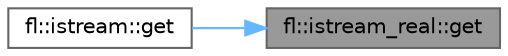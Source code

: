 digraph "fl::istream_real::get"
{
 // INTERACTIVE_SVG=YES
 // LATEX_PDF_SIZE
  bgcolor="transparent";
  edge [fontname=Helvetica,fontsize=10,labelfontname=Helvetica,labelfontsize=10];
  node [fontname=Helvetica,fontsize=10,shape=box,height=0.2,width=0.4];
  rankdir="RL";
  Node1 [id="Node000001",label="fl::istream_real::get",height=0.2,width=0.4,color="gray40", fillcolor="grey60", style="filled", fontcolor="black",tooltip=" "];
  Node1 -> Node2 [id="edge1_Node000001_Node000002",dir="back",color="steelblue1",style="solid",tooltip=" "];
  Node2 [id="Node000002",label="fl::istream::get",height=0.2,width=0.4,color="grey40", fillcolor="white", style="filled",URL="$de/def/classfl_1_1istream_ab40726983a8fee74576492ee06b8d92d.html#ab40726983a8fee74576492ee06b8d92d",tooltip=" "];
}
